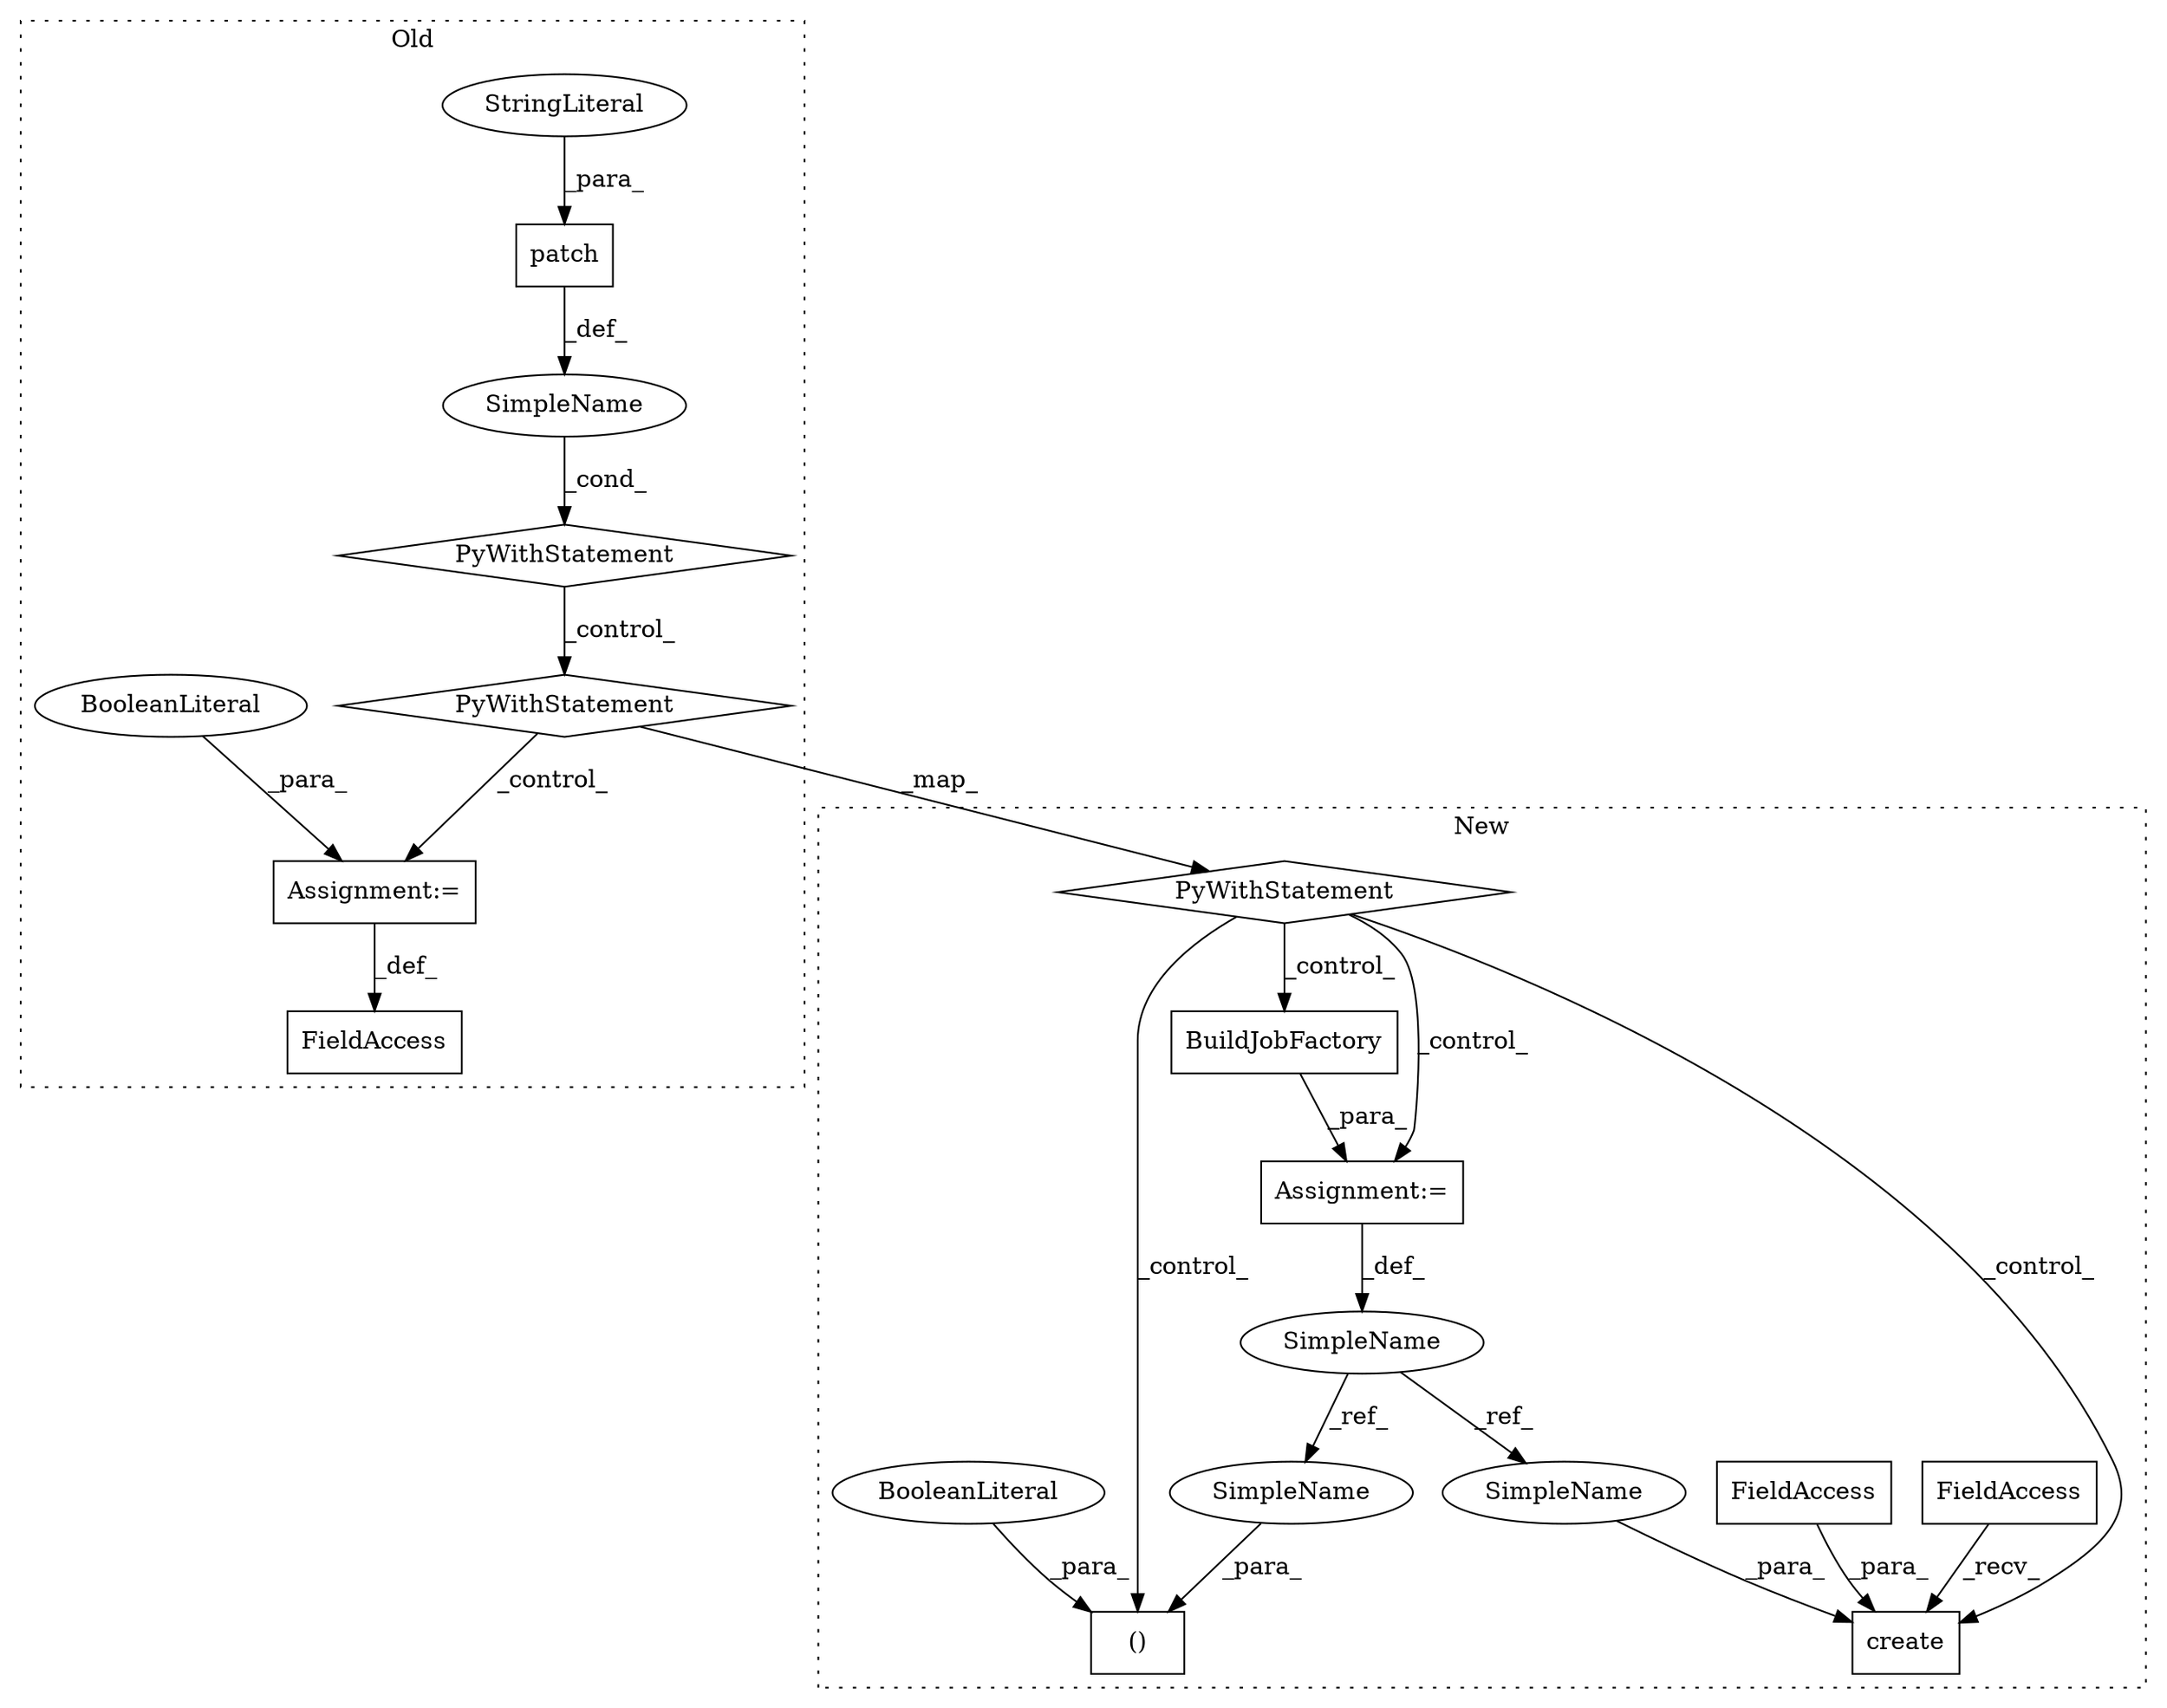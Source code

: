 digraph G {
subgraph cluster0 {
1 [label="patch" a="32" s="5459,5514" l="6,1" shape="box"];
3 [label="PyWithStatement" a="104" s="5449,5515" l="10,2" shape="diamond"];
4 [label="StringLiteral" a="45" s="5465" l="49" shape="ellipse"];
6 [label="SimpleName" a="42" s="" l="" shape="ellipse"];
7 [label="Assignment:=" a="7" s="5706" l="1" shape="box"];
8 [label="FieldAccess" a="22" s="5683" l="23" shape="box"];
10 [label="PyWithStatement" a="104" s="5547,5608" l="10,2" shape="diamond"];
16 [label="BooleanLiteral" a="9" s="5707" l="4" shape="ellipse"];
label = "Old";
style="dotted";
}
subgraph cluster1 {
2 [label="()" a="106" s="5558" l="39" shape="box"];
5 [label="Assignment:=" a="7" s="5434" l="1" shape="box"];
9 [label="PyWithStatement" a="104" s="5331,5397" l="10,2" shape="diamond"];
11 [label="SimpleName" a="42" s="5429" l="5" shape="ellipse"];
12 [label="create" a="32" s="5483,5518" l="7,1" shape="box"];
13 [label="FieldAccess" a="22" s="5460" l="22" shape="box"];
14 [label="FieldAccess" a="22" s="5490" l="22" shape="box"];
15 [label="BooleanLiteral" a="9" s="5593" l="4" shape="ellipse"];
17 [label="BuildJobFactory" a="32" s="5435" l="17" shape="box"];
18 [label="SimpleName" a="42" s="5513" l="5" shape="ellipse"];
19 [label="SimpleName" a="42" s="5558" l="5" shape="ellipse"];
label = "New";
style="dotted";
}
1 -> 6 [label="_def_"];
3 -> 10 [label="_control_"];
4 -> 1 [label="_para_"];
5 -> 11 [label="_def_"];
6 -> 3 [label="_cond_"];
7 -> 8 [label="_def_"];
9 -> 12 [label="_control_"];
9 -> 2 [label="_control_"];
9 -> 5 [label="_control_"];
9 -> 17 [label="_control_"];
10 -> 7 [label="_control_"];
10 -> 9 [label="_map_"];
11 -> 19 [label="_ref_"];
11 -> 18 [label="_ref_"];
13 -> 12 [label="_recv_"];
14 -> 12 [label="_para_"];
15 -> 2 [label="_para_"];
16 -> 7 [label="_para_"];
17 -> 5 [label="_para_"];
18 -> 12 [label="_para_"];
19 -> 2 [label="_para_"];
}